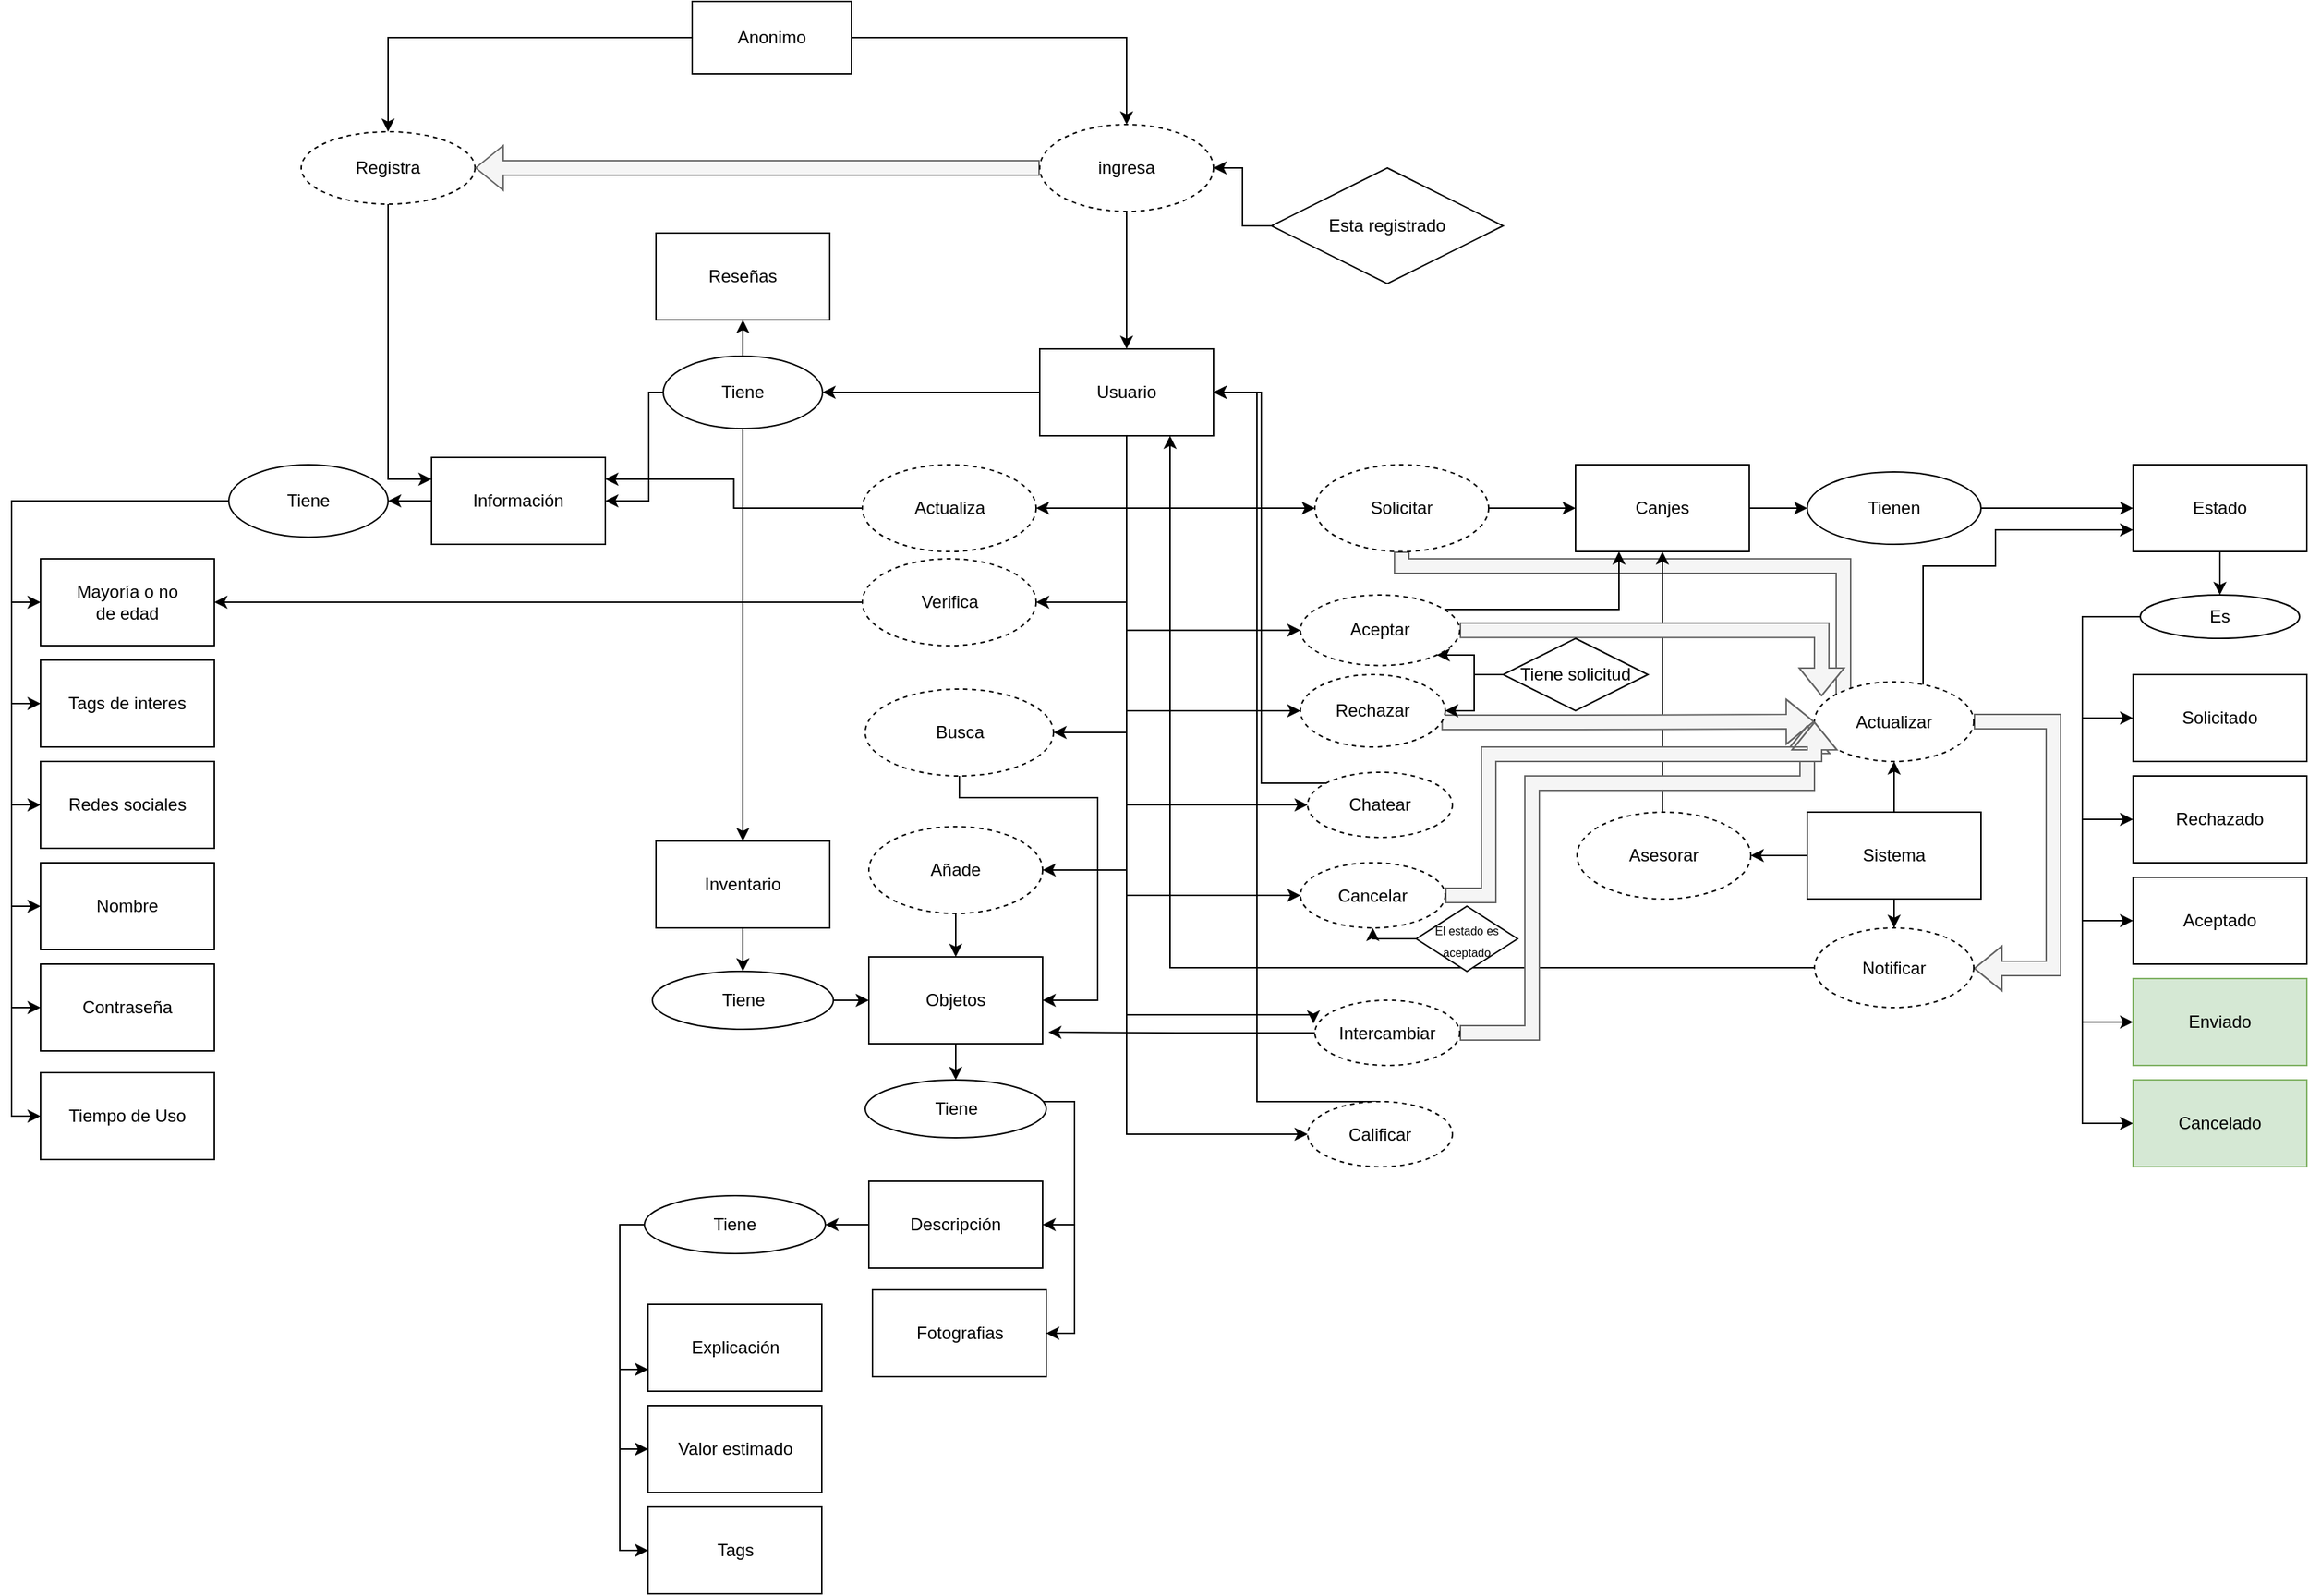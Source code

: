 <mxfile version="14.4.8" type="github">
  <diagram id="GY3J7GC33MYTsL9WGiKf" name="Page-1">
    <mxGraphModel dx="828" dy="414" grid="1" gridSize="10" guides="1" tooltips="1" connect="1" arrows="1" fold="1" page="1" pageScale="1" pageWidth="3300" pageHeight="4681" math="0" shadow="0">
      <root>
        <mxCell id="0" />
        <mxCell id="1" parent="0" />
        <mxCell id="MB3zSCxc6gFFRyPlosak-15" value="" style="edgeStyle=orthogonalEdgeStyle;rounded=0;orthogonalLoop=1;jettySize=auto;html=1;" edge="1" parent="1" source="MB3zSCxc6gFFRyPlosak-1" target="MB3zSCxc6gFFRyPlosak-6">
          <mxGeometry relative="1" as="geometry" />
        </mxCell>
        <mxCell id="MB3zSCxc6gFFRyPlosak-42" style="edgeStyle=orthogonalEdgeStyle;rounded=0;orthogonalLoop=1;jettySize=auto;html=1;entryX=1;entryY=0.5;entryDx=0;entryDy=0;" edge="1" parent="1" source="MB3zSCxc6gFFRyPlosak-1" target="MB3zSCxc6gFFRyPlosak-9">
          <mxGeometry relative="1" as="geometry">
            <Array as="points">
              <mxPoint x="1000" y="520" />
            </Array>
          </mxGeometry>
        </mxCell>
        <mxCell id="MB3zSCxc6gFFRyPlosak-43" style="edgeStyle=orthogonalEdgeStyle;rounded=0;orthogonalLoop=1;jettySize=auto;html=1;entryX=1;entryY=0.5;entryDx=0;entryDy=0;" edge="1" parent="1" source="MB3zSCxc6gFFRyPlosak-1" target="MB3zSCxc6gFFRyPlosak-35">
          <mxGeometry relative="1" as="geometry">
            <Array as="points">
              <mxPoint x="1000" y="585" />
            </Array>
          </mxGeometry>
        </mxCell>
        <mxCell id="MB3zSCxc6gFFRyPlosak-68" style="edgeStyle=orthogonalEdgeStyle;rounded=0;orthogonalLoop=1;jettySize=auto;html=1;entryX=1;entryY=0.5;entryDx=0;entryDy=0;" edge="1" parent="1" source="MB3zSCxc6gFFRyPlosak-1" target="MB3zSCxc6gFFRyPlosak-55">
          <mxGeometry relative="1" as="geometry" />
        </mxCell>
        <mxCell id="MB3zSCxc6gFFRyPlosak-120" style="edgeStyle=orthogonalEdgeStyle;rounded=0;orthogonalLoop=1;jettySize=auto;html=1;entryX=0;entryY=0.5;entryDx=0;entryDy=0;" edge="1" parent="1" source="MB3zSCxc6gFFRyPlosak-1" target="MB3zSCxc6gFFRyPlosak-91">
          <mxGeometry relative="1" as="geometry">
            <Array as="points">
              <mxPoint x="1000" y="520" />
            </Array>
          </mxGeometry>
        </mxCell>
        <mxCell id="MB3zSCxc6gFFRyPlosak-138" style="edgeStyle=orthogonalEdgeStyle;rounded=0;orthogonalLoop=1;jettySize=auto;html=1;entryX=0;entryY=0.5;entryDx=0;entryDy=0;" edge="1" parent="1" source="MB3zSCxc6gFFRyPlosak-1" target="MB3zSCxc6gFFRyPlosak-132">
          <mxGeometry relative="1" as="geometry">
            <Array as="points">
              <mxPoint x="1000" y="660" />
            </Array>
          </mxGeometry>
        </mxCell>
        <mxCell id="MB3zSCxc6gFFRyPlosak-139" style="edgeStyle=orthogonalEdgeStyle;rounded=0;orthogonalLoop=1;jettySize=auto;html=1;entryX=0;entryY=0.5;entryDx=0;entryDy=0;" edge="1" parent="1" source="MB3zSCxc6gFFRyPlosak-1" target="MB3zSCxc6gFFRyPlosak-119">
          <mxGeometry relative="1" as="geometry">
            <Array as="points">
              <mxPoint x="1000" y="604" />
            </Array>
          </mxGeometry>
        </mxCell>
        <mxCell id="MB3zSCxc6gFFRyPlosak-143" style="edgeStyle=orthogonalEdgeStyle;rounded=0;orthogonalLoop=1;jettySize=auto;html=1;entryX=1;entryY=0.5;entryDx=0;entryDy=0;" edge="1" parent="1" source="MB3zSCxc6gFFRyPlosak-1" target="MB3zSCxc6gFFRyPlosak-85">
          <mxGeometry relative="1" as="geometry" />
        </mxCell>
        <mxCell id="MB3zSCxc6gFFRyPlosak-145" style="edgeStyle=orthogonalEdgeStyle;rounded=0;orthogonalLoop=1;jettySize=auto;html=1;entryX=0;entryY=0.5;entryDx=0;entryDy=0;" edge="1" parent="1" source="MB3zSCxc6gFFRyPlosak-1" target="MB3zSCxc6gFFRyPlosak-140">
          <mxGeometry relative="1" as="geometry">
            <Array as="points">
              <mxPoint x="1000" y="725" />
            </Array>
          </mxGeometry>
        </mxCell>
        <mxCell id="MB3zSCxc6gFFRyPlosak-151" style="edgeStyle=orthogonalEdgeStyle;rounded=0;orthogonalLoop=1;jettySize=auto;html=1;entryX=0;entryY=0.5;entryDx=0;entryDy=0;" edge="1" parent="1" source="MB3zSCxc6gFFRyPlosak-1" target="MB3zSCxc6gFFRyPlosak-149">
          <mxGeometry relative="1" as="geometry">
            <Array as="points">
              <mxPoint x="1000" y="953" />
            </Array>
          </mxGeometry>
        </mxCell>
        <mxCell id="MB3zSCxc6gFFRyPlosak-161" style="edgeStyle=orthogonalEdgeStyle;rounded=0;orthogonalLoop=1;jettySize=auto;html=1;entryX=-0.01;entryY=0.356;entryDx=0;entryDy=0;entryPerimeter=0;" edge="1" parent="1" source="MB3zSCxc6gFFRyPlosak-1" target="MB3zSCxc6gFFRyPlosak-141">
          <mxGeometry relative="1" as="geometry">
            <Array as="points">
              <mxPoint x="1000" y="870" />
              <mxPoint x="1129" y="870" />
            </Array>
          </mxGeometry>
        </mxCell>
        <mxCell id="MB3zSCxc6gFFRyPlosak-163" style="edgeStyle=orthogonalEdgeStyle;rounded=0;orthogonalLoop=1;jettySize=auto;html=1;entryX=0;entryY=0.5;entryDx=0;entryDy=0;" edge="1" parent="1" source="MB3zSCxc6gFFRyPlosak-1" target="MB3zSCxc6gFFRyPlosak-162">
          <mxGeometry relative="1" as="geometry">
            <Array as="points">
              <mxPoint x="1000" y="788" />
            </Array>
          </mxGeometry>
        </mxCell>
        <mxCell id="MB3zSCxc6gFFRyPlosak-1" value="Usuario" style="rounded=0;whiteSpace=wrap;html=1;" vertex="1" parent="1">
          <mxGeometry x="940" y="410" width="120" height="60" as="geometry" />
        </mxCell>
        <mxCell id="MB3zSCxc6gFFRyPlosak-48" style="edgeStyle=orthogonalEdgeStyle;rounded=0;orthogonalLoop=1;jettySize=auto;html=1;entryX=0;entryY=0.25;entryDx=0;entryDy=0;" edge="1" parent="1" source="MB3zSCxc6gFFRyPlosak-2" target="MB3zSCxc6gFFRyPlosak-7">
          <mxGeometry relative="1" as="geometry" />
        </mxCell>
        <mxCell id="MB3zSCxc6gFFRyPlosak-2" value="Registra" style="ellipse;html=1;whiteSpace=wrap;dashed=1" vertex="1" parent="1">
          <mxGeometry x="430" y="260" width="120" height="50" as="geometry" />
        </mxCell>
        <mxCell id="MB3zSCxc6gFFRyPlosak-4" value="Contraseña" style="rounded=0;whiteSpace=wrap;html=1;" vertex="1" parent="1">
          <mxGeometry x="250" y="835" width="120" height="60" as="geometry" />
        </mxCell>
        <mxCell id="MB3zSCxc6gFFRyPlosak-5" value="Tags de interes" style="rounded=0;whiteSpace=wrap;html=1;" vertex="1" parent="1">
          <mxGeometry x="250" y="625" width="120" height="60" as="geometry" />
        </mxCell>
        <mxCell id="MB3zSCxc6gFFRyPlosak-64" style="edgeStyle=orthogonalEdgeStyle;rounded=0;orthogonalLoop=1;jettySize=auto;html=1;" edge="1" parent="1" source="MB3zSCxc6gFFRyPlosak-6" target="MB3zSCxc6gFFRyPlosak-63">
          <mxGeometry relative="1" as="geometry" />
        </mxCell>
        <mxCell id="MB3zSCxc6gFFRyPlosak-153" style="edgeStyle=orthogonalEdgeStyle;rounded=0;orthogonalLoop=1;jettySize=auto;html=1;entryX=1;entryY=0.5;entryDx=0;entryDy=0;" edge="1" parent="1" source="MB3zSCxc6gFFRyPlosak-6" target="MB3zSCxc6gFFRyPlosak-7">
          <mxGeometry relative="1" as="geometry">
            <Array as="points">
              <mxPoint x="670" y="440" />
              <mxPoint x="670" y="515" />
            </Array>
          </mxGeometry>
        </mxCell>
        <mxCell id="MB3zSCxc6gFFRyPlosak-156" value="" style="edgeStyle=orthogonalEdgeStyle;rounded=0;orthogonalLoop=1;jettySize=auto;html=1;" edge="1" parent="1" source="MB3zSCxc6gFFRyPlosak-6" target="MB3zSCxc6gFFRyPlosak-155">
          <mxGeometry relative="1" as="geometry" />
        </mxCell>
        <mxCell id="MB3zSCxc6gFFRyPlosak-6" value="Tiene" style="ellipse;whiteSpace=wrap;html=1;" vertex="1" parent="1">
          <mxGeometry x="680" y="415" width="110" height="50" as="geometry" />
        </mxCell>
        <mxCell id="MB3zSCxc6gFFRyPlosak-25" value="" style="edgeStyle=orthogonalEdgeStyle;rounded=0;orthogonalLoop=1;jettySize=auto;html=1;" edge="1" parent="1" source="MB3zSCxc6gFFRyPlosak-7" target="MB3zSCxc6gFFRyPlosak-8">
          <mxGeometry relative="1" as="geometry" />
        </mxCell>
        <mxCell id="MB3zSCxc6gFFRyPlosak-7" value="Información" style="rounded=0;whiteSpace=wrap;html=1;" vertex="1" parent="1">
          <mxGeometry x="520" y="485" width="120" height="60" as="geometry" />
        </mxCell>
        <mxCell id="MB3zSCxc6gFFRyPlosak-31" style="edgeStyle=orthogonalEdgeStyle;rounded=0;orthogonalLoop=1;jettySize=auto;html=1;entryX=0;entryY=0.5;entryDx=0;entryDy=0;" edge="1" parent="1" source="MB3zSCxc6gFFRyPlosak-8" target="MB3zSCxc6gFFRyPlosak-5">
          <mxGeometry relative="1" as="geometry" />
        </mxCell>
        <mxCell id="MB3zSCxc6gFFRyPlosak-32" style="edgeStyle=orthogonalEdgeStyle;rounded=0;orthogonalLoop=1;jettySize=auto;html=1;entryX=0;entryY=0.5;entryDx=0;entryDy=0;" edge="1" parent="1" source="MB3zSCxc6gFFRyPlosak-8" target="MB3zSCxc6gFFRyPlosak-27">
          <mxGeometry relative="1" as="geometry" />
        </mxCell>
        <mxCell id="MB3zSCxc6gFFRyPlosak-33" style="edgeStyle=orthogonalEdgeStyle;rounded=0;orthogonalLoop=1;jettySize=auto;html=1;entryX=0;entryY=0.5;entryDx=0;entryDy=0;" edge="1" parent="1" source="MB3zSCxc6gFFRyPlosak-8" target="MB3zSCxc6gFFRyPlosak-28">
          <mxGeometry relative="1" as="geometry" />
        </mxCell>
        <mxCell id="MB3zSCxc6gFFRyPlosak-52" style="edgeStyle=orthogonalEdgeStyle;rounded=0;orthogonalLoop=1;jettySize=auto;html=1;entryX=0;entryY=0.5;entryDx=0;entryDy=0;" edge="1" parent="1" source="MB3zSCxc6gFFRyPlosak-8" target="MB3zSCxc6gFFRyPlosak-4">
          <mxGeometry relative="1" as="geometry" />
        </mxCell>
        <mxCell id="MB3zSCxc6gFFRyPlosak-54" style="edgeStyle=orthogonalEdgeStyle;rounded=0;orthogonalLoop=1;jettySize=auto;html=1;entryX=0;entryY=0.5;entryDx=0;entryDy=0;" edge="1" parent="1" source="MB3zSCxc6gFFRyPlosak-8" target="MB3zSCxc6gFFRyPlosak-53">
          <mxGeometry relative="1" as="geometry" />
        </mxCell>
        <mxCell id="MB3zSCxc6gFFRyPlosak-8" value="Tiene" style="ellipse;whiteSpace=wrap;html=1;" vertex="1" parent="1">
          <mxGeometry x="380" y="490" width="110" height="50" as="geometry" />
        </mxCell>
        <mxCell id="MB3zSCxc6gFFRyPlosak-154" style="edgeStyle=orthogonalEdgeStyle;rounded=0;orthogonalLoop=1;jettySize=auto;html=1;entryX=1;entryY=0.25;entryDx=0;entryDy=0;" edge="1" parent="1" source="MB3zSCxc6gFFRyPlosak-9" target="MB3zSCxc6gFFRyPlosak-7">
          <mxGeometry relative="1" as="geometry" />
        </mxCell>
        <mxCell id="MB3zSCxc6gFFRyPlosak-9" value="Actualiza" style="ellipse;html=1;whiteSpace=wrap;dashed=1" vertex="1" parent="1">
          <mxGeometry x="817.5" y="490" width="120" height="60" as="geometry" />
        </mxCell>
        <mxCell id="MB3zSCxc6gFFRyPlosak-20" value="" style="edgeStyle=orthogonalEdgeStyle;rounded=0;orthogonalLoop=1;jettySize=auto;html=1;" edge="1" parent="1" source="MB3zSCxc6gFFRyPlosak-19" target="MB3zSCxc6gFFRyPlosak-2">
          <mxGeometry relative="1" as="geometry" />
        </mxCell>
        <mxCell id="MB3zSCxc6gFFRyPlosak-46" style="edgeStyle=orthogonalEdgeStyle;rounded=0;orthogonalLoop=1;jettySize=auto;html=1;entryX=0.5;entryY=0;entryDx=0;entryDy=0;" edge="1" parent="1" source="MB3zSCxc6gFFRyPlosak-19" target="MB3zSCxc6gFFRyPlosak-22">
          <mxGeometry relative="1" as="geometry" />
        </mxCell>
        <mxCell id="MB3zSCxc6gFFRyPlosak-19" value="Anonimo" style="whiteSpace=wrap;html=1;" vertex="1" parent="1">
          <mxGeometry x="700" y="170" width="110" height="50" as="geometry" />
        </mxCell>
        <mxCell id="MB3zSCxc6gFFRyPlosak-47" style="edgeStyle=orthogonalEdgeStyle;rounded=0;orthogonalLoop=1;jettySize=auto;html=1;entryX=0.5;entryY=0;entryDx=0;entryDy=0;" edge="1" parent="1" source="MB3zSCxc6gFFRyPlosak-22" target="MB3zSCxc6gFFRyPlosak-1">
          <mxGeometry relative="1" as="geometry" />
        </mxCell>
        <mxCell id="MB3zSCxc6gFFRyPlosak-51" style="edgeStyle=orthogonalEdgeStyle;rounded=0;orthogonalLoop=1;jettySize=auto;html=1;entryX=1;entryY=0.5;entryDx=0;entryDy=0;fillColor=#f5f5f5;strokeColor=#666666;shape=flexArrow;" edge="1" parent="1" source="MB3zSCxc6gFFRyPlosak-22" target="MB3zSCxc6gFFRyPlosak-2">
          <mxGeometry relative="1" as="geometry">
            <mxPoint x="560.0" y="320.0" as="targetPoint" />
          </mxGeometry>
        </mxCell>
        <mxCell id="MB3zSCxc6gFFRyPlosak-22" value="ingresa" style="ellipse;html=1;whiteSpace=wrap;dashed=1" vertex="1" parent="1">
          <mxGeometry x="940" y="255" width="120" height="60" as="geometry" />
        </mxCell>
        <mxCell id="MB3zSCxc6gFFRyPlosak-27" value="Redes sociales" style="whiteSpace=wrap;html=1;" vertex="1" parent="1">
          <mxGeometry x="250" y="695" width="120" height="60" as="geometry" />
        </mxCell>
        <mxCell id="MB3zSCxc6gFFRyPlosak-28" value="Nombre" style="whiteSpace=wrap;html=1;" vertex="1" parent="1">
          <mxGeometry x="250" y="765" width="120" height="60" as="geometry" />
        </mxCell>
        <mxCell id="MB3zSCxc6gFFRyPlosak-41" style="edgeStyle=orthogonalEdgeStyle;rounded=0;orthogonalLoop=1;jettySize=auto;html=1;entryX=1;entryY=0.5;entryDx=0;entryDy=0;" edge="1" parent="1" source="MB3zSCxc6gFFRyPlosak-35" target="MB3zSCxc6gFFRyPlosak-38">
          <mxGeometry relative="1" as="geometry" />
        </mxCell>
        <mxCell id="MB3zSCxc6gFFRyPlosak-35" value="Verifica" style="ellipse;html=1;whiteSpace=wrap;dashed=1" vertex="1" parent="1">
          <mxGeometry x="817.5" y="555" width="120" height="60" as="geometry" />
        </mxCell>
        <mxCell id="MB3zSCxc6gFFRyPlosak-38" value="Mayoría o no&lt;br&gt;de edad" style="whiteSpace=wrap;html=1;" vertex="1" parent="1">
          <mxGeometry x="250" y="555" width="120" height="60" as="geometry" />
        </mxCell>
        <mxCell id="MB3zSCxc6gFFRyPlosak-39" style="edgeStyle=orthogonalEdgeStyle;rounded=0;orthogonalLoop=1;jettySize=auto;html=1;entryX=0;entryY=0.5;entryDx=0;entryDy=0;" edge="1" parent="1" source="MB3zSCxc6gFFRyPlosak-8" target="MB3zSCxc6gFFRyPlosak-38">
          <mxGeometry relative="1" as="geometry">
            <mxPoint x="445" y="560" as="sourcePoint" />
            <mxPoint x="380" y="905" as="targetPoint" />
          </mxGeometry>
        </mxCell>
        <mxCell id="MB3zSCxc6gFFRyPlosak-50" value="" style="edgeStyle=orthogonalEdgeStyle;rounded=0;orthogonalLoop=1;jettySize=auto;html=1;" edge="1" parent="1" source="MB3zSCxc6gFFRyPlosak-49" target="MB3zSCxc6gFFRyPlosak-22">
          <mxGeometry relative="1" as="geometry" />
        </mxCell>
        <mxCell id="MB3zSCxc6gFFRyPlosak-49" value="Esta registrado" style="rhombus;whiteSpace=wrap;html=1;" vertex="1" parent="1">
          <mxGeometry x="1100" y="285" width="160" height="80" as="geometry" />
        </mxCell>
        <mxCell id="MB3zSCxc6gFFRyPlosak-53" value="Tiempo de Uso" style="whiteSpace=wrap;html=1;" vertex="1" parent="1">
          <mxGeometry x="250" y="910" width="120" height="60" as="geometry" />
        </mxCell>
        <mxCell id="MB3zSCxc6gFFRyPlosak-69" value="" style="edgeStyle=orthogonalEdgeStyle;rounded=0;orthogonalLoop=1;jettySize=auto;html=1;" edge="1" parent="1" source="MB3zSCxc6gFFRyPlosak-55" target="MB3zSCxc6gFFRyPlosak-57">
          <mxGeometry relative="1" as="geometry" />
        </mxCell>
        <mxCell id="MB3zSCxc6gFFRyPlosak-55" value="Añade" style="ellipse;html=1;whiteSpace=wrap;dashed=1" vertex="1" parent="1">
          <mxGeometry x="822" y="740" width="120" height="60" as="geometry" />
        </mxCell>
        <mxCell id="MB3zSCxc6gFFRyPlosak-71" value="" style="edgeStyle=orthogonalEdgeStyle;rounded=0;orthogonalLoop=1;jettySize=auto;html=1;" edge="1" parent="1" source="MB3zSCxc6gFFRyPlosak-57" target="MB3zSCxc6gFFRyPlosak-70">
          <mxGeometry relative="1" as="geometry" />
        </mxCell>
        <mxCell id="MB3zSCxc6gFFRyPlosak-57" value="Objetos" style="whiteSpace=wrap;html=1;" vertex="1" parent="1">
          <mxGeometry x="822" y="830" width="120" height="60" as="geometry" />
        </mxCell>
        <mxCell id="MB3zSCxc6gFFRyPlosak-66" value="" style="edgeStyle=orthogonalEdgeStyle;rounded=0;orthogonalLoop=1;jettySize=auto;html=1;" edge="1" parent="1" source="MB3zSCxc6gFFRyPlosak-63" target="MB3zSCxc6gFFRyPlosak-65">
          <mxGeometry relative="1" as="geometry" />
        </mxCell>
        <mxCell id="MB3zSCxc6gFFRyPlosak-63" value="Inventario" style="whiteSpace=wrap;html=1;" vertex="1" parent="1">
          <mxGeometry x="675" y="750" width="120" height="60" as="geometry" />
        </mxCell>
        <mxCell id="MB3zSCxc6gFFRyPlosak-67" style="edgeStyle=orthogonalEdgeStyle;rounded=0;orthogonalLoop=1;jettySize=auto;html=1;entryX=0;entryY=0.5;entryDx=0;entryDy=0;" edge="1" parent="1" source="MB3zSCxc6gFFRyPlosak-65" target="MB3zSCxc6gFFRyPlosak-57">
          <mxGeometry relative="1" as="geometry" />
        </mxCell>
        <mxCell id="MB3zSCxc6gFFRyPlosak-65" value="Tiene" style="ellipse;whiteSpace=wrap;html=1;" vertex="1" parent="1">
          <mxGeometry x="672.5" y="840" width="125" height="40" as="geometry" />
        </mxCell>
        <mxCell id="MB3zSCxc6gFFRyPlosak-78" style="edgeStyle=orthogonalEdgeStyle;rounded=0;orthogonalLoop=1;jettySize=auto;html=1;entryX=1;entryY=0.5;entryDx=0;entryDy=0;" edge="1" parent="1" source="MB3zSCxc6gFFRyPlosak-70" target="MB3zSCxc6gFFRyPlosak-72">
          <mxGeometry relative="1" as="geometry">
            <Array as="points">
              <mxPoint x="964" y="930" />
              <mxPoint x="964" y="1015" />
            </Array>
          </mxGeometry>
        </mxCell>
        <mxCell id="MB3zSCxc6gFFRyPlosak-79" style="edgeStyle=orthogonalEdgeStyle;rounded=0;orthogonalLoop=1;jettySize=auto;html=1;entryX=1;entryY=0.5;entryDx=0;entryDy=0;" edge="1" parent="1" source="MB3zSCxc6gFFRyPlosak-70" target="MB3zSCxc6gFFRyPlosak-73">
          <mxGeometry relative="1" as="geometry">
            <Array as="points">
              <mxPoint x="964" y="930" />
              <mxPoint x="964" y="1090" />
            </Array>
          </mxGeometry>
        </mxCell>
        <mxCell id="MB3zSCxc6gFFRyPlosak-70" value="Tiene" style="ellipse;whiteSpace=wrap;html=1;" vertex="1" parent="1">
          <mxGeometry x="819.5" y="915" width="125" height="40" as="geometry" />
        </mxCell>
        <mxCell id="MB3zSCxc6gFFRyPlosak-80" value="" style="edgeStyle=orthogonalEdgeStyle;rounded=0;orthogonalLoop=1;jettySize=auto;html=1;" edge="1" parent="1" source="MB3zSCxc6gFFRyPlosak-72" target="MB3zSCxc6gFFRyPlosak-75">
          <mxGeometry relative="1" as="geometry" />
        </mxCell>
        <mxCell id="MB3zSCxc6gFFRyPlosak-72" value="Descripción" style="whiteSpace=wrap;html=1;" vertex="1" parent="1">
          <mxGeometry x="822" y="985" width="120" height="60" as="geometry" />
        </mxCell>
        <mxCell id="MB3zSCxc6gFFRyPlosak-73" value="Fotografias" style="whiteSpace=wrap;html=1;" vertex="1" parent="1">
          <mxGeometry x="824.5" y="1060" width="120" height="60" as="geometry" />
        </mxCell>
        <mxCell id="MB3zSCxc6gFFRyPlosak-74" value="Explicación" style="whiteSpace=wrap;html=1;" vertex="1" parent="1">
          <mxGeometry x="669.5" y="1070" width="120" height="60" as="geometry" />
        </mxCell>
        <mxCell id="MB3zSCxc6gFFRyPlosak-81" style="edgeStyle=orthogonalEdgeStyle;rounded=0;orthogonalLoop=1;jettySize=auto;html=1;entryX=0;entryY=0.75;entryDx=0;entryDy=0;" edge="1" parent="1" source="MB3zSCxc6gFFRyPlosak-75" target="MB3zSCxc6gFFRyPlosak-74">
          <mxGeometry relative="1" as="geometry">
            <Array as="points">
              <mxPoint x="650" y="1015" />
              <mxPoint x="650" y="1115" />
            </Array>
          </mxGeometry>
        </mxCell>
        <mxCell id="MB3zSCxc6gFFRyPlosak-83" style="edgeStyle=orthogonalEdgeStyle;rounded=0;orthogonalLoop=1;jettySize=auto;html=1;entryX=0;entryY=0.5;entryDx=0;entryDy=0;" edge="1" parent="1" source="MB3zSCxc6gFFRyPlosak-75" target="MB3zSCxc6gFFRyPlosak-76">
          <mxGeometry relative="1" as="geometry">
            <Array as="points">
              <mxPoint x="650" y="1015" />
              <mxPoint x="650" y="1170" />
            </Array>
          </mxGeometry>
        </mxCell>
        <mxCell id="MB3zSCxc6gFFRyPlosak-84" style="edgeStyle=orthogonalEdgeStyle;rounded=0;orthogonalLoop=1;jettySize=auto;html=1;entryX=0;entryY=0.5;entryDx=0;entryDy=0;" edge="1" parent="1" source="MB3zSCxc6gFFRyPlosak-75" target="MB3zSCxc6gFFRyPlosak-77">
          <mxGeometry relative="1" as="geometry">
            <Array as="points">
              <mxPoint x="650" y="1015" />
              <mxPoint x="650" y="1240" />
            </Array>
          </mxGeometry>
        </mxCell>
        <mxCell id="MB3zSCxc6gFFRyPlosak-75" value="Tiene" style="ellipse;whiteSpace=wrap;html=1;" vertex="1" parent="1">
          <mxGeometry x="667" y="995" width="125" height="40" as="geometry" />
        </mxCell>
        <mxCell id="MB3zSCxc6gFFRyPlosak-76" value="Valor estimado" style="whiteSpace=wrap;html=1;" vertex="1" parent="1">
          <mxGeometry x="669.5" y="1140" width="120" height="60" as="geometry" />
        </mxCell>
        <mxCell id="MB3zSCxc6gFFRyPlosak-77" value="Tags" style="whiteSpace=wrap;html=1;" vertex="1" parent="1">
          <mxGeometry x="669.5" y="1210" width="120" height="60" as="geometry" />
        </mxCell>
        <mxCell id="MB3zSCxc6gFFRyPlosak-144" style="edgeStyle=orthogonalEdgeStyle;rounded=0;orthogonalLoop=1;jettySize=auto;html=1;entryX=1;entryY=0.5;entryDx=0;entryDy=0;" edge="1" parent="1" source="MB3zSCxc6gFFRyPlosak-85" target="MB3zSCxc6gFFRyPlosak-57">
          <mxGeometry relative="1" as="geometry">
            <Array as="points">
              <mxPoint x="885" y="720" />
              <mxPoint x="980" y="720" />
              <mxPoint x="980" y="860" />
            </Array>
          </mxGeometry>
        </mxCell>
        <mxCell id="MB3zSCxc6gFFRyPlosak-85" value="Busca" style="ellipse;html=1;whiteSpace=wrap;dashed=1" vertex="1" parent="1">
          <mxGeometry x="819.5" y="645" width="130" height="60" as="geometry" />
        </mxCell>
        <mxCell id="MB3zSCxc6gFFRyPlosak-94" value="" style="edgeStyle=orthogonalEdgeStyle;rounded=0;orthogonalLoop=1;jettySize=auto;html=1;" edge="1" parent="1" source="MB3zSCxc6gFFRyPlosak-91" target="MB3zSCxc6gFFRyPlosak-93">
          <mxGeometry relative="1" as="geometry" />
        </mxCell>
        <mxCell id="MB3zSCxc6gFFRyPlosak-124" style="edgeStyle=orthogonalEdgeStyle;rounded=0;orthogonalLoop=1;jettySize=auto;html=1;entryX=0;entryY=0.5;entryDx=0;entryDy=0;shape=flexArrow;fillColor=#f5f5f5;strokeColor=#666666;" edge="1" parent="1" source="MB3zSCxc6gFFRyPlosak-91" target="MB3zSCxc6gFFRyPlosak-116">
          <mxGeometry relative="1" as="geometry">
            <Array as="points">
              <mxPoint x="1190" y="560" />
              <mxPoint x="1495" y="560" />
            </Array>
          </mxGeometry>
        </mxCell>
        <mxCell id="MB3zSCxc6gFFRyPlosak-91" value="Solicitar" style="ellipse;html=1;whiteSpace=wrap;dashed=1" vertex="1" parent="1">
          <mxGeometry x="1130" y="490" width="120" height="60" as="geometry" />
        </mxCell>
        <mxCell id="MB3zSCxc6gFFRyPlosak-96" value="" style="edgeStyle=orthogonalEdgeStyle;rounded=0;orthogonalLoop=1;jettySize=auto;html=1;" edge="1" parent="1" source="MB3zSCxc6gFFRyPlosak-93" target="MB3zSCxc6gFFRyPlosak-95">
          <mxGeometry relative="1" as="geometry" />
        </mxCell>
        <mxCell id="MB3zSCxc6gFFRyPlosak-93" value="Canjes" style="whiteSpace=wrap;html=1;" vertex="1" parent="1">
          <mxGeometry x="1310" y="490" width="120" height="60" as="geometry" />
        </mxCell>
        <mxCell id="MB3zSCxc6gFFRyPlosak-98" value="" style="edgeStyle=orthogonalEdgeStyle;rounded=0;orthogonalLoop=1;jettySize=auto;html=1;" edge="1" parent="1" source="MB3zSCxc6gFFRyPlosak-95" target="MB3zSCxc6gFFRyPlosak-97">
          <mxGeometry relative="1" as="geometry" />
        </mxCell>
        <mxCell id="MB3zSCxc6gFFRyPlosak-95" value="Tienen" style="ellipse;whiteSpace=wrap;html=1;" vertex="1" parent="1">
          <mxGeometry x="1470" y="495" width="120" height="50" as="geometry" />
        </mxCell>
        <mxCell id="MB3zSCxc6gFFRyPlosak-100" value="" style="edgeStyle=orthogonalEdgeStyle;rounded=0;orthogonalLoop=1;jettySize=auto;html=1;" edge="1" parent="1" source="MB3zSCxc6gFFRyPlosak-97" target="MB3zSCxc6gFFRyPlosak-99">
          <mxGeometry relative="1" as="geometry" />
        </mxCell>
        <mxCell id="MB3zSCxc6gFFRyPlosak-97" value="Estado" style="whiteSpace=wrap;html=1;" vertex="1" parent="1">
          <mxGeometry x="1695" y="490" width="120" height="60" as="geometry" />
        </mxCell>
        <mxCell id="MB3zSCxc6gFFRyPlosak-102" value="" style="edgeStyle=orthogonalEdgeStyle;rounded=0;orthogonalLoop=1;jettySize=auto;html=1;" edge="1" parent="1" source="MB3zSCxc6gFFRyPlosak-99" target="MB3zSCxc6gFFRyPlosak-101">
          <mxGeometry relative="1" as="geometry">
            <Array as="points">
              <mxPoint x="1660" y="595" />
              <mxPoint x="1660" y="665" />
            </Array>
          </mxGeometry>
        </mxCell>
        <mxCell id="MB3zSCxc6gFFRyPlosak-107" style="edgeStyle=orthogonalEdgeStyle;rounded=0;orthogonalLoop=1;jettySize=auto;html=1;entryX=0;entryY=0.5;entryDx=0;entryDy=0;" edge="1" parent="1" source="MB3zSCxc6gFFRyPlosak-99" target="MB3zSCxc6gFFRyPlosak-104">
          <mxGeometry relative="1" as="geometry">
            <Array as="points">
              <mxPoint x="1660" y="595" />
              <mxPoint x="1660" y="805" />
            </Array>
          </mxGeometry>
        </mxCell>
        <mxCell id="MB3zSCxc6gFFRyPlosak-110" style="edgeStyle=orthogonalEdgeStyle;rounded=0;orthogonalLoop=1;jettySize=auto;html=1;entryX=0;entryY=0.5;entryDx=0;entryDy=0;" edge="1" parent="1" source="MB3zSCxc6gFFRyPlosak-99" target="MB3zSCxc6gFFRyPlosak-103">
          <mxGeometry relative="1" as="geometry">
            <Array as="points">
              <mxPoint x="1660" y="595" />
              <mxPoint x="1660" y="735" />
            </Array>
          </mxGeometry>
        </mxCell>
        <mxCell id="MB3zSCxc6gFFRyPlosak-158" style="edgeStyle=orthogonalEdgeStyle;rounded=0;orthogonalLoop=1;jettySize=auto;html=1;entryX=0;entryY=0.5;entryDx=0;entryDy=0;" edge="1" parent="1" source="MB3zSCxc6gFFRyPlosak-99" target="MB3zSCxc6gFFRyPlosak-157">
          <mxGeometry relative="1" as="geometry">
            <Array as="points">
              <mxPoint x="1660" y="595" />
              <mxPoint x="1660" y="945" />
            </Array>
          </mxGeometry>
        </mxCell>
        <mxCell id="MB3zSCxc6gFFRyPlosak-159" style="edgeStyle=orthogonalEdgeStyle;rounded=0;orthogonalLoop=1;jettySize=auto;html=1;entryX=0;entryY=0.5;entryDx=0;entryDy=0;" edge="1" parent="1" source="MB3zSCxc6gFFRyPlosak-99" target="MB3zSCxc6gFFRyPlosak-105">
          <mxGeometry relative="1" as="geometry">
            <Array as="points">
              <mxPoint x="1660" y="595" />
              <mxPoint x="1660" y="875" />
            </Array>
          </mxGeometry>
        </mxCell>
        <mxCell id="MB3zSCxc6gFFRyPlosak-99" value="Es" style="ellipse;whiteSpace=wrap;html=1;" vertex="1" parent="1">
          <mxGeometry x="1700" y="580" width="110" height="30" as="geometry" />
        </mxCell>
        <mxCell id="MB3zSCxc6gFFRyPlosak-101" value="Solicitado" style="whiteSpace=wrap;html=1;" vertex="1" parent="1">
          <mxGeometry x="1695" y="635" width="120" height="60" as="geometry" />
        </mxCell>
        <mxCell id="MB3zSCxc6gFFRyPlosak-103" value="Rechazado" style="whiteSpace=wrap;html=1;" vertex="1" parent="1">
          <mxGeometry x="1695" y="705" width="120" height="60" as="geometry" />
        </mxCell>
        <mxCell id="MB3zSCxc6gFFRyPlosak-104" value="Aceptado" style="whiteSpace=wrap;html=1;" vertex="1" parent="1">
          <mxGeometry x="1695" y="775" width="120" height="60" as="geometry" />
        </mxCell>
        <mxCell id="MB3zSCxc6gFFRyPlosak-105" value="Enviado" style="whiteSpace=wrap;html=1;fillColor=#d5e8d4;strokeColor=#82b366;" vertex="1" parent="1">
          <mxGeometry x="1695" y="845" width="120" height="60" as="geometry" />
        </mxCell>
        <mxCell id="MB3zSCxc6gFFRyPlosak-114" value="" style="edgeStyle=orthogonalEdgeStyle;rounded=0;orthogonalLoop=1;jettySize=auto;html=1;" edge="1" parent="1" source="MB3zSCxc6gFFRyPlosak-111" target="MB3zSCxc6gFFRyPlosak-113">
          <mxGeometry relative="1" as="geometry" />
        </mxCell>
        <mxCell id="MB3zSCxc6gFFRyPlosak-117" value="" style="edgeStyle=orthogonalEdgeStyle;rounded=0;orthogonalLoop=1;jettySize=auto;html=1;" edge="1" parent="1" source="MB3zSCxc6gFFRyPlosak-111" target="MB3zSCxc6gFFRyPlosak-116">
          <mxGeometry relative="1" as="geometry" />
        </mxCell>
        <mxCell id="MB3zSCxc6gFFRyPlosak-130" value="" style="edgeStyle=orthogonalEdgeStyle;rounded=0;orthogonalLoop=1;jettySize=auto;html=1;" edge="1" parent="1" source="MB3zSCxc6gFFRyPlosak-111" target="MB3zSCxc6gFFRyPlosak-127">
          <mxGeometry relative="1" as="geometry" />
        </mxCell>
        <mxCell id="MB3zSCxc6gFFRyPlosak-111" value="Sistema" style="whiteSpace=wrap;html=1;" vertex="1" parent="1">
          <mxGeometry x="1470" y="730" width="120" height="60" as="geometry" />
        </mxCell>
        <mxCell id="MB3zSCxc6gFFRyPlosak-115" value="" style="edgeStyle=orthogonalEdgeStyle;rounded=0;orthogonalLoop=1;jettySize=auto;html=1;" edge="1" parent="1" source="MB3zSCxc6gFFRyPlosak-113" target="MB3zSCxc6gFFRyPlosak-93">
          <mxGeometry relative="1" as="geometry">
            <Array as="points">
              <mxPoint x="1370" y="700" />
              <mxPoint x="1370" y="700" />
            </Array>
          </mxGeometry>
        </mxCell>
        <mxCell id="MB3zSCxc6gFFRyPlosak-113" value="Asesorar" style="ellipse;html=1;whiteSpace=wrap;dashed=1" vertex="1" parent="1">
          <mxGeometry x="1311" y="730" width="120" height="60" as="geometry" />
        </mxCell>
        <mxCell id="MB3zSCxc6gFFRyPlosak-118" style="edgeStyle=orthogonalEdgeStyle;rounded=0;orthogonalLoop=1;jettySize=auto;html=1;entryX=0;entryY=0.75;entryDx=0;entryDy=0;" edge="1" parent="1" source="MB3zSCxc6gFFRyPlosak-116" target="MB3zSCxc6gFFRyPlosak-97">
          <mxGeometry relative="1" as="geometry">
            <Array as="points">
              <mxPoint x="1550" y="560" />
              <mxPoint x="1600" y="560" />
              <mxPoint x="1600" y="535" />
            </Array>
          </mxGeometry>
        </mxCell>
        <mxCell id="MB3zSCxc6gFFRyPlosak-128" style="edgeStyle=orthogonalEdgeStyle;rounded=0;orthogonalLoop=1;jettySize=auto;html=1;shape=flexArrow;fillColor=#f5f5f5;strokeColor=#666666;" edge="1" parent="1" source="MB3zSCxc6gFFRyPlosak-116" target="MB3zSCxc6gFFRyPlosak-127">
          <mxGeometry relative="1" as="geometry">
            <Array as="points">
              <mxPoint x="1640" y="667" />
              <mxPoint x="1640" y="838" />
            </Array>
          </mxGeometry>
        </mxCell>
        <mxCell id="MB3zSCxc6gFFRyPlosak-116" value="Actualizar" style="ellipse;html=1;whiteSpace=wrap;dashed=1" vertex="1" parent="1">
          <mxGeometry x="1475" y="640" width="110" height="55" as="geometry" />
        </mxCell>
        <mxCell id="MB3zSCxc6gFFRyPlosak-122" style="edgeStyle=orthogonalEdgeStyle;rounded=0;orthogonalLoop=1;jettySize=auto;html=1;entryX=0.25;entryY=1;entryDx=0;entryDy=0;" edge="1" parent="1" source="MB3zSCxc6gFFRyPlosak-119" target="MB3zSCxc6gFFRyPlosak-93">
          <mxGeometry relative="1" as="geometry">
            <Array as="points">
              <mxPoint x="1340" y="590" />
            </Array>
          </mxGeometry>
        </mxCell>
        <mxCell id="MB3zSCxc6gFFRyPlosak-123" style="edgeStyle=orthogonalEdgeStyle;rounded=0;orthogonalLoop=1;jettySize=auto;html=1;entryX=0;entryY=0.5;entryDx=0;entryDy=0;shape=flexArrow;fillColor=#f5f5f5;strokeColor=#666666;" edge="1" parent="1" source="MB3zSCxc6gFFRyPlosak-132" target="MB3zSCxc6gFFRyPlosak-116">
          <mxGeometry relative="1" as="geometry">
            <Array as="points">
              <mxPoint x="1310" y="668" />
              <mxPoint x="1310" y="668" />
            </Array>
          </mxGeometry>
        </mxCell>
        <mxCell id="MB3zSCxc6gFFRyPlosak-136" style="edgeStyle=orthogonalEdgeStyle;rounded=0;orthogonalLoop=1;jettySize=auto;html=1;entryX=0.045;entryY=0.182;entryDx=0;entryDy=0;entryPerimeter=0;shape=flexArrow;fillColor=#f5f5f5;strokeColor=#666666;" edge="1" parent="1" source="MB3zSCxc6gFFRyPlosak-119" target="MB3zSCxc6gFFRyPlosak-116">
          <mxGeometry relative="1" as="geometry" />
        </mxCell>
        <mxCell id="MB3zSCxc6gFFRyPlosak-119" value="Aceptar" style="ellipse;html=1;whiteSpace=wrap;dashed=1" vertex="1" parent="1">
          <mxGeometry x="1120" y="580" width="110" height="48.75" as="geometry" />
        </mxCell>
        <mxCell id="MB3zSCxc6gFFRyPlosak-129" style="edgeStyle=orthogonalEdgeStyle;rounded=0;orthogonalLoop=1;jettySize=auto;html=1;entryX=1;entryY=1;entryDx=0;entryDy=0;" edge="1" parent="1" source="MB3zSCxc6gFFRyPlosak-125" target="MB3zSCxc6gFFRyPlosak-119">
          <mxGeometry relative="1" as="geometry" />
        </mxCell>
        <mxCell id="MB3zSCxc6gFFRyPlosak-135" style="edgeStyle=orthogonalEdgeStyle;rounded=0;orthogonalLoop=1;jettySize=auto;html=1;entryX=1;entryY=0.5;entryDx=0;entryDy=0;" edge="1" parent="1" source="MB3zSCxc6gFFRyPlosak-125" target="MB3zSCxc6gFFRyPlosak-132">
          <mxGeometry relative="1" as="geometry" />
        </mxCell>
        <mxCell id="MB3zSCxc6gFFRyPlosak-125" value="Tiene solicitud" style="rhombus;whiteSpace=wrap;html=1;" vertex="1" parent="1">
          <mxGeometry x="1260" y="610" width="100" height="50" as="geometry" />
        </mxCell>
        <mxCell id="MB3zSCxc6gFFRyPlosak-131" style="edgeStyle=orthogonalEdgeStyle;rounded=0;orthogonalLoop=1;jettySize=auto;html=1;entryX=0.75;entryY=1;entryDx=0;entryDy=0;" edge="1" parent="1" source="MB3zSCxc6gFFRyPlosak-127" target="MB3zSCxc6gFFRyPlosak-1">
          <mxGeometry relative="1" as="geometry">
            <Array as="points">
              <mxPoint x="1030" y="837" />
            </Array>
          </mxGeometry>
        </mxCell>
        <mxCell id="MB3zSCxc6gFFRyPlosak-127" value="Notificar" style="ellipse;html=1;whiteSpace=wrap;dashed=1" vertex="1" parent="1">
          <mxGeometry x="1475" y="810" width="110" height="55" as="geometry" />
        </mxCell>
        <mxCell id="MB3zSCxc6gFFRyPlosak-132" value="Rechazar" style="ellipse;html=1;whiteSpace=wrap;dashed=1" vertex="1" parent="1">
          <mxGeometry x="1120" y="635" width="100" height="50" as="geometry" />
        </mxCell>
        <mxCell id="MB3zSCxc6gFFRyPlosak-150" style="edgeStyle=orthogonalEdgeStyle;rounded=0;orthogonalLoop=1;jettySize=auto;html=1;entryX=1;entryY=0.5;entryDx=0;entryDy=0;" edge="1" parent="1" source="MB3zSCxc6gFFRyPlosak-140" target="MB3zSCxc6gFFRyPlosak-1">
          <mxGeometry relative="1" as="geometry">
            <Array as="points">
              <mxPoint x="1093" y="710" />
              <mxPoint x="1093" y="440" />
            </Array>
          </mxGeometry>
        </mxCell>
        <mxCell id="MB3zSCxc6gFFRyPlosak-140" value="Chatear" style="ellipse;html=1;whiteSpace=wrap;dashed=1" vertex="1" parent="1">
          <mxGeometry x="1125" y="702.5" width="100" height="45" as="geometry" />
        </mxCell>
        <mxCell id="MB3zSCxc6gFFRyPlosak-148" style="edgeStyle=orthogonalEdgeStyle;rounded=0;orthogonalLoop=1;jettySize=auto;html=1;shape=flexArrow;fillColor=#f5f5f5;strokeColor=#666666;" edge="1" parent="1" source="MB3zSCxc6gFFRyPlosak-141">
          <mxGeometry relative="1" as="geometry">
            <mxPoint x="1470" y="670" as="targetPoint" />
            <Array as="points">
              <mxPoint x="1280" y="883" />
              <mxPoint x="1280" y="710" />
              <mxPoint x="1470" y="710" />
            </Array>
          </mxGeometry>
        </mxCell>
        <mxCell id="MB3zSCxc6gFFRyPlosak-160" style="edgeStyle=orthogonalEdgeStyle;rounded=0;orthogonalLoop=1;jettySize=auto;html=1;entryX=1.033;entryY=0.867;entryDx=0;entryDy=0;entryPerimeter=0;" edge="1" parent="1" source="MB3zSCxc6gFFRyPlosak-141" target="MB3zSCxc6gFFRyPlosak-57">
          <mxGeometry relative="1" as="geometry" />
        </mxCell>
        <mxCell id="MB3zSCxc6gFFRyPlosak-141" value="Intercambiar" style="ellipse;html=1;whiteSpace=wrap;dashed=1" vertex="1" parent="1">
          <mxGeometry x="1130" y="860" width="100" height="45" as="geometry" />
        </mxCell>
        <mxCell id="MB3zSCxc6gFFRyPlosak-152" style="edgeStyle=orthogonalEdgeStyle;rounded=0;orthogonalLoop=1;jettySize=auto;html=1;entryX=1;entryY=0.5;entryDx=0;entryDy=0;" edge="1" parent="1" source="MB3zSCxc6gFFRyPlosak-149" target="MB3zSCxc6gFFRyPlosak-1">
          <mxGeometry relative="1" as="geometry">
            <Array as="points">
              <mxPoint x="1090" y="930" />
              <mxPoint x="1090" y="440" />
            </Array>
          </mxGeometry>
        </mxCell>
        <mxCell id="MB3zSCxc6gFFRyPlosak-149" value="Calificar" style="ellipse;html=1;whiteSpace=wrap;dashed=1" vertex="1" parent="1">
          <mxGeometry x="1125" y="930" width="100" height="45" as="geometry" />
        </mxCell>
        <mxCell id="MB3zSCxc6gFFRyPlosak-155" value="Reseñas" style="whiteSpace=wrap;html=1;" vertex="1" parent="1">
          <mxGeometry x="675" y="330" width="120" height="60" as="geometry" />
        </mxCell>
        <mxCell id="MB3zSCxc6gFFRyPlosak-157" value="Cancelado" style="whiteSpace=wrap;html=1;fillColor=#d5e8d4;strokeColor=#82b366;" vertex="1" parent="1">
          <mxGeometry x="1695" y="915" width="120" height="60" as="geometry" />
        </mxCell>
        <mxCell id="MB3zSCxc6gFFRyPlosak-164" style="edgeStyle=orthogonalEdgeStyle;rounded=0;orthogonalLoop=1;jettySize=auto;html=1;entryX=0;entryY=0.5;entryDx=0;entryDy=0;shape=flexArrow;fillColor=#f5f5f5;strokeColor=#666666;" edge="1" parent="1" source="MB3zSCxc6gFFRyPlosak-162" target="MB3zSCxc6gFFRyPlosak-116">
          <mxGeometry relative="1" as="geometry">
            <Array as="points">
              <mxPoint x="1250" y="788" />
              <mxPoint x="1250" y="690" />
              <mxPoint x="1475" y="690" />
            </Array>
          </mxGeometry>
        </mxCell>
        <mxCell id="MB3zSCxc6gFFRyPlosak-162" value="Cancelar" style="ellipse;html=1;whiteSpace=wrap;dashed=1" vertex="1" parent="1">
          <mxGeometry x="1120" y="765" width="100" height="45" as="geometry" />
        </mxCell>
        <mxCell id="MB3zSCxc6gFFRyPlosak-166" style="edgeStyle=orthogonalEdgeStyle;rounded=0;orthogonalLoop=1;jettySize=auto;html=1;entryX=0.5;entryY=1;entryDx=0;entryDy=0;" edge="1" parent="1" source="MB3zSCxc6gFFRyPlosak-165" target="MB3zSCxc6gFFRyPlosak-162">
          <mxGeometry relative="1" as="geometry">
            <Array as="points">
              <mxPoint x="1170" y="818" />
            </Array>
          </mxGeometry>
        </mxCell>
        <mxCell id="MB3zSCxc6gFFRyPlosak-165" value="&lt;font style=&quot;font-size: 8px&quot;&gt;El estado es aceptado&lt;/font&gt;" style="rhombus;whiteSpace=wrap;html=1;" vertex="1" parent="1">
          <mxGeometry x="1200" y="795" width="70" height="45" as="geometry" />
        </mxCell>
      </root>
    </mxGraphModel>
  </diagram>
</mxfile>
